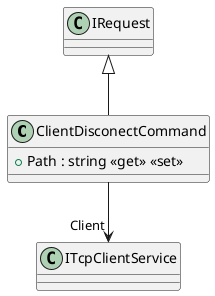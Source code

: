 @startuml
class ClientDisconectCommand {
    + Path : string <<get>> <<set>>
}
IRequest <|-- ClientDisconectCommand
ClientDisconectCommand --> "Client" ITcpClientService
@enduml
